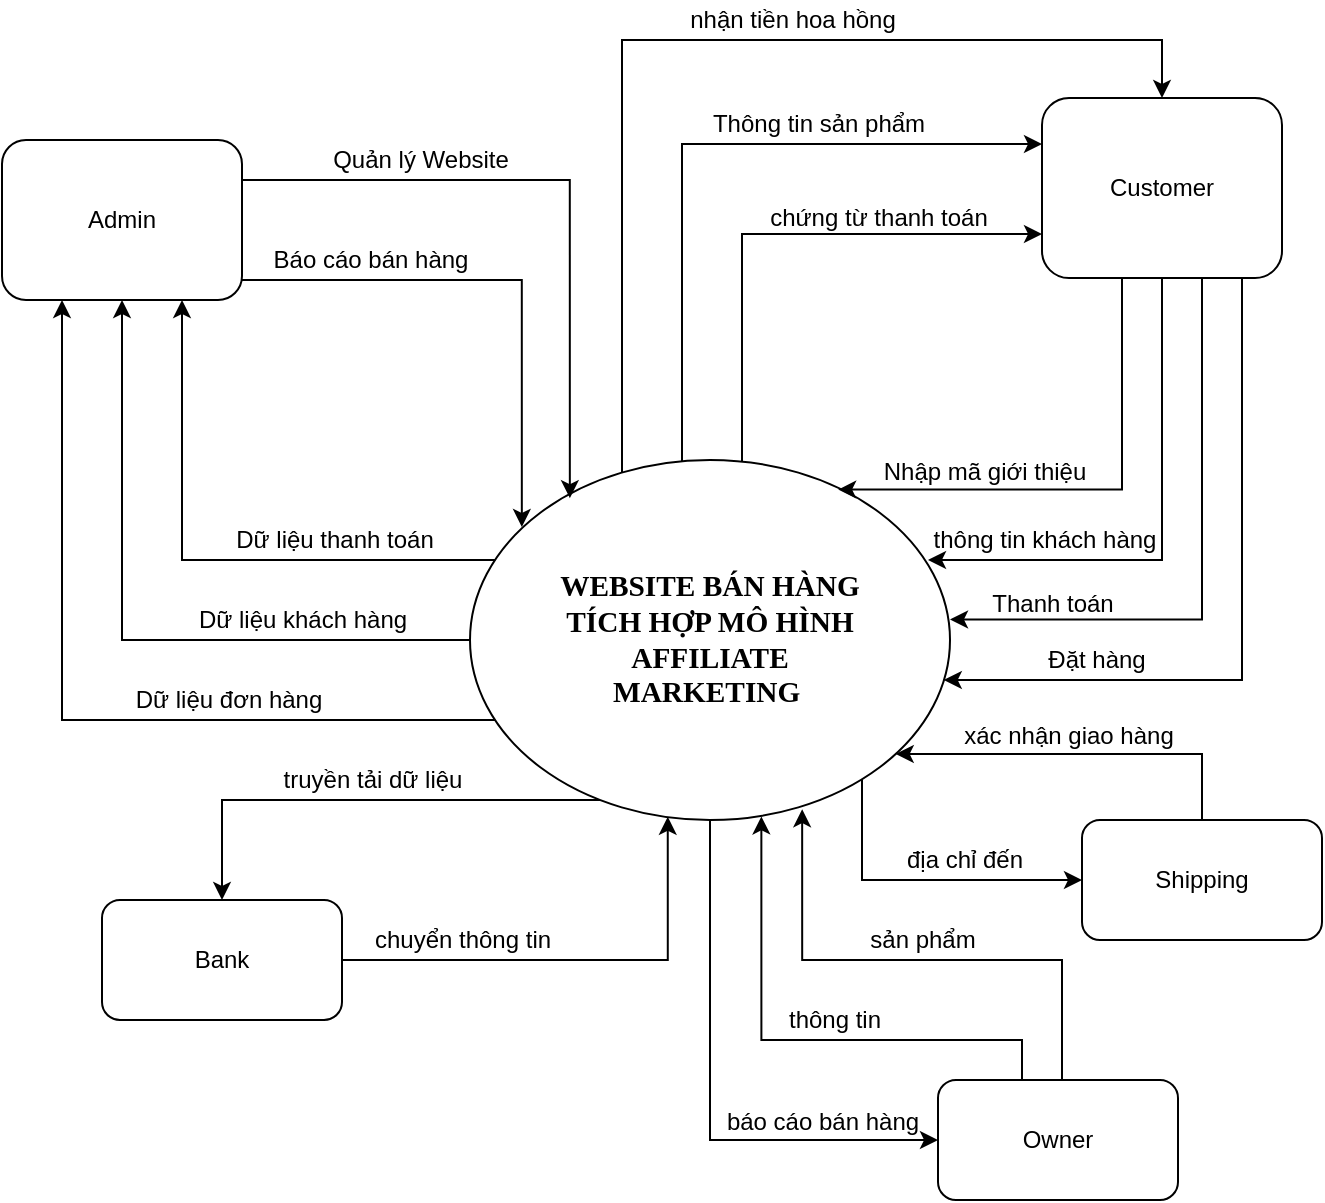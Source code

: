 <mxfile version="17.4.5" type="device"><diagram id="V7NYvZlu4PPdHcIvvsXl" name="Page-1"><mxGraphModel dx="1278" dy="521" grid="1" gridSize="10" guides="1" tooltips="1" connect="1" arrows="1" fold="1" page="1" pageScale="1" pageWidth="827" pageHeight="1169" math="0" shadow="0"><root><mxCell id="0"/><mxCell id="1" parent="0"/><mxCell id="yKopz13u642NtSenVKMe-8" style="edgeStyle=orthogonalEdgeStyle;rounded=0;orthogonalLoop=1;jettySize=auto;html=1;entryX=0.5;entryY=0;entryDx=0;entryDy=0;" parent="1" source="yKopz13u642NtSenVKMe-2" target="yKopz13u642NtSenVKMe-3" edge="1"><mxGeometry relative="1" as="geometry"><Array as="points"><mxPoint x="370" y="180"/><mxPoint x="640" y="180"/></Array></mxGeometry></mxCell><mxCell id="yKopz13u642NtSenVKMe-11" style="edgeStyle=orthogonalEdgeStyle;rounded=0;orthogonalLoop=1;jettySize=auto;html=1;entryX=0;entryY=0.25;entryDx=0;entryDy=0;" parent="1" source="yKopz13u642NtSenVKMe-2" target="yKopz13u642NtSenVKMe-3" edge="1"><mxGeometry relative="1" as="geometry"><Array as="points"><mxPoint x="400" y="232"/><mxPoint x="580" y="232"/></Array></mxGeometry></mxCell><mxCell id="yKopz13u642NtSenVKMe-12" style="edgeStyle=orthogonalEdgeStyle;rounded=0;orthogonalLoop=1;jettySize=auto;html=1;entryX=0;entryY=0.75;entryDx=0;entryDy=0;" parent="1" source="yKopz13u642NtSenVKMe-2" target="yKopz13u642NtSenVKMe-3" edge="1"><mxGeometry relative="1" as="geometry"><Array as="points"><mxPoint x="430" y="277"/><mxPoint x="580" y="277"/></Array></mxGeometry></mxCell><mxCell id="yKopz13u642NtSenVKMe-20" style="edgeStyle=orthogonalEdgeStyle;rounded=0;orthogonalLoop=1;jettySize=auto;html=1;entryX=0;entryY=0.5;entryDx=0;entryDy=0;" parent="1" source="yKopz13u642NtSenVKMe-2" target="yKopz13u642NtSenVKMe-4" edge="1"><mxGeometry relative="1" as="geometry"><Array as="points"><mxPoint x="490" y="600"/></Array></mxGeometry></mxCell><mxCell id="yKopz13u642NtSenVKMe-23" style="edgeStyle=orthogonalEdgeStyle;rounded=0;orthogonalLoop=1;jettySize=auto;html=1;entryX=0;entryY=0.5;entryDx=0;entryDy=0;" parent="1" source="yKopz13u642NtSenVKMe-2" target="yKopz13u642NtSenVKMe-5" edge="1"><mxGeometry relative="1" as="geometry"><Array as="points"><mxPoint x="414" y="730"/></Array></mxGeometry></mxCell><mxCell id="yKopz13u642NtSenVKMe-25" style="edgeStyle=orthogonalEdgeStyle;rounded=0;orthogonalLoop=1;jettySize=auto;html=1;entryX=0.5;entryY=0;entryDx=0;entryDy=0;" parent="1" source="yKopz13u642NtSenVKMe-2" target="yKopz13u642NtSenVKMe-6" edge="1"><mxGeometry relative="1" as="geometry"><Array as="points"><mxPoint x="170" y="560"/></Array></mxGeometry></mxCell><mxCell id="yKopz13u642NtSenVKMe-29" style="edgeStyle=orthogonalEdgeStyle;rounded=0;orthogonalLoop=1;jettySize=auto;html=1;entryX=0.75;entryY=1;entryDx=0;entryDy=0;" parent="1" source="yKopz13u642NtSenVKMe-2" target="yKopz13u642NtSenVKMe-7" edge="1"><mxGeometry relative="1" as="geometry"><Array as="points"><mxPoint x="150" y="440"/></Array></mxGeometry></mxCell><mxCell id="yKopz13u642NtSenVKMe-30" style="edgeStyle=orthogonalEdgeStyle;rounded=0;orthogonalLoop=1;jettySize=auto;html=1;entryX=0.5;entryY=1;entryDx=0;entryDy=0;" parent="1" source="yKopz13u642NtSenVKMe-2" target="yKopz13u642NtSenVKMe-7" edge="1"><mxGeometry relative="1" as="geometry"><Array as="points"><mxPoint x="120" y="480"/></Array></mxGeometry></mxCell><mxCell id="yKopz13u642NtSenVKMe-31" style="edgeStyle=orthogonalEdgeStyle;rounded=0;orthogonalLoop=1;jettySize=auto;html=1;entryX=0.25;entryY=1;entryDx=0;entryDy=0;" parent="1" source="yKopz13u642NtSenVKMe-2" target="yKopz13u642NtSenVKMe-7" edge="1"><mxGeometry relative="1" as="geometry"><Array as="points"><mxPoint x="90" y="520"/></Array></mxGeometry></mxCell><mxCell id="yKopz13u642NtSenVKMe-2" value="&lt;span style=&quot;font-size: 11.0pt ; font-family: &amp;#34;times new roman&amp;#34; , serif&quot;&gt;WEBSITE BÁN HÀNG &lt;br&gt;TÍCH HỢP MÔ HÌNH &lt;br&gt;AFFILIATE&lt;br/&gt;MARKETING&lt;/span&gt;&amp;nbsp;" style="ellipse;whiteSpace=wrap;html=1;fontStyle=1" parent="1" vertex="1"><mxGeometry x="294" y="390" width="240" height="180" as="geometry"/></mxCell><mxCell id="yKopz13u642NtSenVKMe-13" style="edgeStyle=orthogonalEdgeStyle;rounded=0;orthogonalLoop=1;jettySize=auto;html=1;entryX=0.954;entryY=0.281;entryDx=0;entryDy=0;entryPerimeter=0;" parent="1" source="yKopz13u642NtSenVKMe-3" target="yKopz13u642NtSenVKMe-2" edge="1"><mxGeometry relative="1" as="geometry"><Array as="points"><mxPoint x="640" y="440"/><mxPoint x="523" y="440"/></Array></mxGeometry></mxCell><mxCell id="yKopz13u642NtSenVKMe-16" style="edgeStyle=orthogonalEdgeStyle;rounded=0;orthogonalLoop=1;jettySize=auto;html=1;entryX=1;entryY=0.443;entryDx=0;entryDy=0;entryPerimeter=0;" parent="1" source="yKopz13u642NtSenVKMe-3" target="yKopz13u642NtSenVKMe-2" edge="1"><mxGeometry relative="1" as="geometry"><mxPoint x="550" y="470" as="targetPoint"/><Array as="points"><mxPoint x="660" y="470"/></Array></mxGeometry></mxCell><mxCell id="yKopz13u642NtSenVKMe-17" style="edgeStyle=orthogonalEdgeStyle;rounded=0;orthogonalLoop=1;jettySize=auto;html=1;entryX=0.987;entryY=0.611;entryDx=0;entryDy=0;entryPerimeter=0;" parent="1" source="yKopz13u642NtSenVKMe-3" target="yKopz13u642NtSenVKMe-2" edge="1"><mxGeometry relative="1" as="geometry"><Array as="points"><mxPoint x="680" y="500"/></Array></mxGeometry></mxCell><mxCell id="yKopz13u642NtSenVKMe-53" style="edgeStyle=orthogonalEdgeStyle;rounded=0;orthogonalLoop=1;jettySize=auto;html=1;entryX=0.767;entryY=0.082;entryDx=0;entryDy=0;entryPerimeter=0;" parent="1" source="yKopz13u642NtSenVKMe-3" target="yKopz13u642NtSenVKMe-2" edge="1"><mxGeometry relative="1" as="geometry"><Array as="points"><mxPoint x="620" y="405"/></Array></mxGeometry></mxCell><mxCell id="yKopz13u642NtSenVKMe-3" value="Customer" style="rounded=1;whiteSpace=wrap;html=1;" parent="1" vertex="1"><mxGeometry x="580" y="209" width="120" height="90" as="geometry"/></mxCell><mxCell id="yKopz13u642NtSenVKMe-19" style="edgeStyle=orthogonalEdgeStyle;rounded=0;orthogonalLoop=1;jettySize=auto;html=1;" parent="1" source="yKopz13u642NtSenVKMe-4" target="yKopz13u642NtSenVKMe-2" edge="1"><mxGeometry relative="1" as="geometry"><Array as="points"><mxPoint x="660" y="537"/></Array></mxGeometry></mxCell><mxCell id="yKopz13u642NtSenVKMe-4" value="Shipping" style="rounded=1;whiteSpace=wrap;html=1;" parent="1" vertex="1"><mxGeometry x="600" y="570" width="120" height="60" as="geometry"/></mxCell><mxCell id="yKopz13u642NtSenVKMe-21" style="edgeStyle=orthogonalEdgeStyle;rounded=0;orthogonalLoop=1;jettySize=auto;html=1;entryX=0.692;entryY=0.97;entryDx=0;entryDy=0;entryPerimeter=0;" parent="1" source="yKopz13u642NtSenVKMe-5" target="yKopz13u642NtSenVKMe-2" edge="1"><mxGeometry relative="1" as="geometry"><Array as="points"><mxPoint x="590" y="640"/><mxPoint x="460" y="640"/></Array></mxGeometry></mxCell><mxCell id="yKopz13u642NtSenVKMe-22" style="edgeStyle=orthogonalEdgeStyle;rounded=0;orthogonalLoop=1;jettySize=auto;html=1;entryX=0.607;entryY=0.99;entryDx=0;entryDy=0;entryPerimeter=0;" parent="1" source="yKopz13u642NtSenVKMe-5" target="yKopz13u642NtSenVKMe-2" edge="1"><mxGeometry relative="1" as="geometry"><mxPoint x="440" y="570" as="targetPoint"/><Array as="points"><mxPoint x="570" y="680"/><mxPoint x="440" y="680"/></Array></mxGeometry></mxCell><mxCell id="yKopz13u642NtSenVKMe-5" value="Owner" style="rounded=1;whiteSpace=wrap;html=1;" parent="1" vertex="1"><mxGeometry x="528" y="700" width="120" height="60" as="geometry"/></mxCell><mxCell id="yKopz13u642NtSenVKMe-24" style="edgeStyle=orthogonalEdgeStyle;rounded=0;orthogonalLoop=1;jettySize=auto;html=1;entryX=0.412;entryY=0.991;entryDx=0;entryDy=0;entryPerimeter=0;" parent="1" source="yKopz13u642NtSenVKMe-6" target="yKopz13u642NtSenVKMe-2" edge="1"><mxGeometry relative="1" as="geometry"/></mxCell><mxCell id="yKopz13u642NtSenVKMe-6" value="Bank" style="rounded=1;whiteSpace=wrap;html=1;" parent="1" vertex="1"><mxGeometry x="110" y="610" width="120" height="60" as="geometry"/></mxCell><mxCell id="yKopz13u642NtSenVKMe-27" style="edgeStyle=orthogonalEdgeStyle;rounded=0;orthogonalLoop=1;jettySize=auto;html=1;entryX=0.208;entryY=0.106;entryDx=0;entryDy=0;entryPerimeter=0;" parent="1" source="yKopz13u642NtSenVKMe-7" target="yKopz13u642NtSenVKMe-2" edge="1"><mxGeometry relative="1" as="geometry"><Array as="points"><mxPoint x="344" y="250"/></Array></mxGeometry></mxCell><mxCell id="yKopz13u642NtSenVKMe-28" style="edgeStyle=orthogonalEdgeStyle;rounded=0;orthogonalLoop=1;jettySize=auto;html=1;entryX=0.108;entryY=0.186;entryDx=0;entryDy=0;entryPerimeter=0;" parent="1" source="yKopz13u642NtSenVKMe-7" target="yKopz13u642NtSenVKMe-2" edge="1"><mxGeometry relative="1" as="geometry"><mxPoint x="320" y="420" as="targetPoint"/><Array as="points"><mxPoint x="320" y="300"/></Array></mxGeometry></mxCell><mxCell id="yKopz13u642NtSenVKMe-7" value="Admin" style="rounded=1;whiteSpace=wrap;html=1;" parent="1" vertex="1"><mxGeometry x="60" y="230" width="120" height="80" as="geometry"/></mxCell><mxCell id="yKopz13u642NtSenVKMe-32" value="Quản lý Website" style="text;html=1;align=center;verticalAlign=middle;resizable=0;points=[];autosize=1;strokeColor=none;fillColor=none;" parent="1" vertex="1"><mxGeometry x="219" y="230" width="100" height="20" as="geometry"/></mxCell><mxCell id="yKopz13u642NtSenVKMe-33" value="Báo cáo bán hàng" style="text;html=1;align=center;verticalAlign=middle;resizable=0;points=[];autosize=1;strokeColor=none;fillColor=none;" parent="1" vertex="1"><mxGeometry x="189" y="280" width="110" height="20" as="geometry"/></mxCell><mxCell id="yKopz13u642NtSenVKMe-34" value="Dữ liệu thanh toán" style="text;html=1;align=center;verticalAlign=middle;resizable=0;points=[];autosize=1;strokeColor=none;fillColor=none;" parent="1" vertex="1"><mxGeometry x="171" y="420" width="110" height="20" as="geometry"/></mxCell><mxCell id="yKopz13u642NtSenVKMe-35" value="Dữ liệu khách hàng" style="text;html=1;align=center;verticalAlign=middle;resizable=0;points=[];autosize=1;strokeColor=none;fillColor=none;" parent="1" vertex="1"><mxGeometry x="150" y="460" width="120" height="20" as="geometry"/></mxCell><mxCell id="yKopz13u642NtSenVKMe-36" value="Dữ liệu đơn hàng" style="text;html=1;align=center;verticalAlign=middle;resizable=0;points=[];autosize=1;strokeColor=none;fillColor=none;" parent="1" vertex="1"><mxGeometry x="118" y="500" width="110" height="20" as="geometry"/></mxCell><mxCell id="yKopz13u642NtSenVKMe-37" value="truyền tải dữ liệu" style="text;html=1;align=center;verticalAlign=middle;resizable=0;points=[];autosize=1;strokeColor=none;fillColor=none;" parent="1" vertex="1"><mxGeometry x="190" y="540" width="110" height="20" as="geometry"/></mxCell><mxCell id="yKopz13u642NtSenVKMe-38" value="chuyển thông tin" style="text;html=1;align=center;verticalAlign=middle;resizable=0;points=[];autosize=1;strokeColor=none;fillColor=none;" parent="1" vertex="1"><mxGeometry x="240" y="620" width="100" height="20" as="geometry"/></mxCell><mxCell id="yKopz13u642NtSenVKMe-39" value="thông tin" style="text;html=1;align=center;verticalAlign=middle;resizable=0;points=[];autosize=1;strokeColor=none;fillColor=none;" parent="1" vertex="1"><mxGeometry x="446" y="660" width="60" height="20" as="geometry"/></mxCell><mxCell id="yKopz13u642NtSenVKMe-40" value="báo cáo bán hàng" style="text;html=1;align=center;verticalAlign=middle;resizable=0;points=[];autosize=1;strokeColor=none;fillColor=none;" parent="1" vertex="1"><mxGeometry x="415" y="711" width="110" height="20" as="geometry"/></mxCell><mxCell id="yKopz13u642NtSenVKMe-41" value="sản phẩm" style="text;html=1;align=center;verticalAlign=middle;resizable=0;points=[];autosize=1;strokeColor=none;fillColor=none;" parent="1" vertex="1"><mxGeometry x="485" y="620" width="70" height="20" as="geometry"/></mxCell><mxCell id="yKopz13u642NtSenVKMe-42" value="địa chỉ đến" style="text;html=1;align=center;verticalAlign=middle;resizable=0;points=[];autosize=1;strokeColor=none;fillColor=none;" parent="1" vertex="1"><mxGeometry x="506" y="580" width="70" height="20" as="geometry"/></mxCell><mxCell id="yKopz13u642NtSenVKMe-43" value="xác nhận giao hàng" style="text;html=1;align=center;verticalAlign=middle;resizable=0;points=[];autosize=1;strokeColor=none;fillColor=none;" parent="1" vertex="1"><mxGeometry x="533" y="518" width="120" height="20" as="geometry"/></mxCell><mxCell id="yKopz13u642NtSenVKMe-46" value="Đặt hàng" style="text;html=1;align=center;verticalAlign=middle;resizable=0;points=[];autosize=1;strokeColor=none;fillColor=none;" parent="1" vertex="1"><mxGeometry x="577" y="480" width="60" height="20" as="geometry"/></mxCell><mxCell id="yKopz13u642NtSenVKMe-47" value="Thanh toán" style="text;html=1;align=center;verticalAlign=middle;resizable=0;points=[];autosize=1;strokeColor=none;fillColor=none;" parent="1" vertex="1"><mxGeometry x="545" y="452" width="80" height="20" as="geometry"/></mxCell><mxCell id="yKopz13u642NtSenVKMe-48" value="thông tin khách hàng" style="text;html=1;align=center;verticalAlign=middle;resizable=0;points=[];autosize=1;strokeColor=none;fillColor=none;" parent="1" vertex="1"><mxGeometry x="516" y="420" width="130" height="20" as="geometry"/></mxCell><mxCell id="yKopz13u642NtSenVKMe-49" value="chứng từ thanh toán" style="text;html=1;align=center;verticalAlign=middle;resizable=0;points=[];autosize=1;strokeColor=none;fillColor=none;" parent="1" vertex="1"><mxGeometry x="438" y="259" width="120" height="20" as="geometry"/></mxCell><mxCell id="yKopz13u642NtSenVKMe-50" value="Thông tin sản phẩm" style="text;html=1;align=center;verticalAlign=middle;resizable=0;points=[];autosize=1;strokeColor=none;fillColor=none;" parent="1" vertex="1"><mxGeometry x="408" y="212" width="120" height="20" as="geometry"/></mxCell><mxCell id="yKopz13u642NtSenVKMe-51" value="nhận tiền hoa hồng" style="text;html=1;align=center;verticalAlign=middle;resizable=0;points=[];autosize=1;strokeColor=none;fillColor=none;" parent="1" vertex="1"><mxGeometry x="395" y="160" width="120" height="20" as="geometry"/></mxCell><mxCell id="yKopz13u642NtSenVKMe-54" value="Nhập mã giới thiệu" style="text;html=1;align=center;verticalAlign=middle;resizable=0;points=[];autosize=1;strokeColor=none;fillColor=none;" parent="1" vertex="1"><mxGeometry x="491" y="386" width="120" height="20" as="geometry"/></mxCell></root></mxGraphModel></diagram></mxfile>